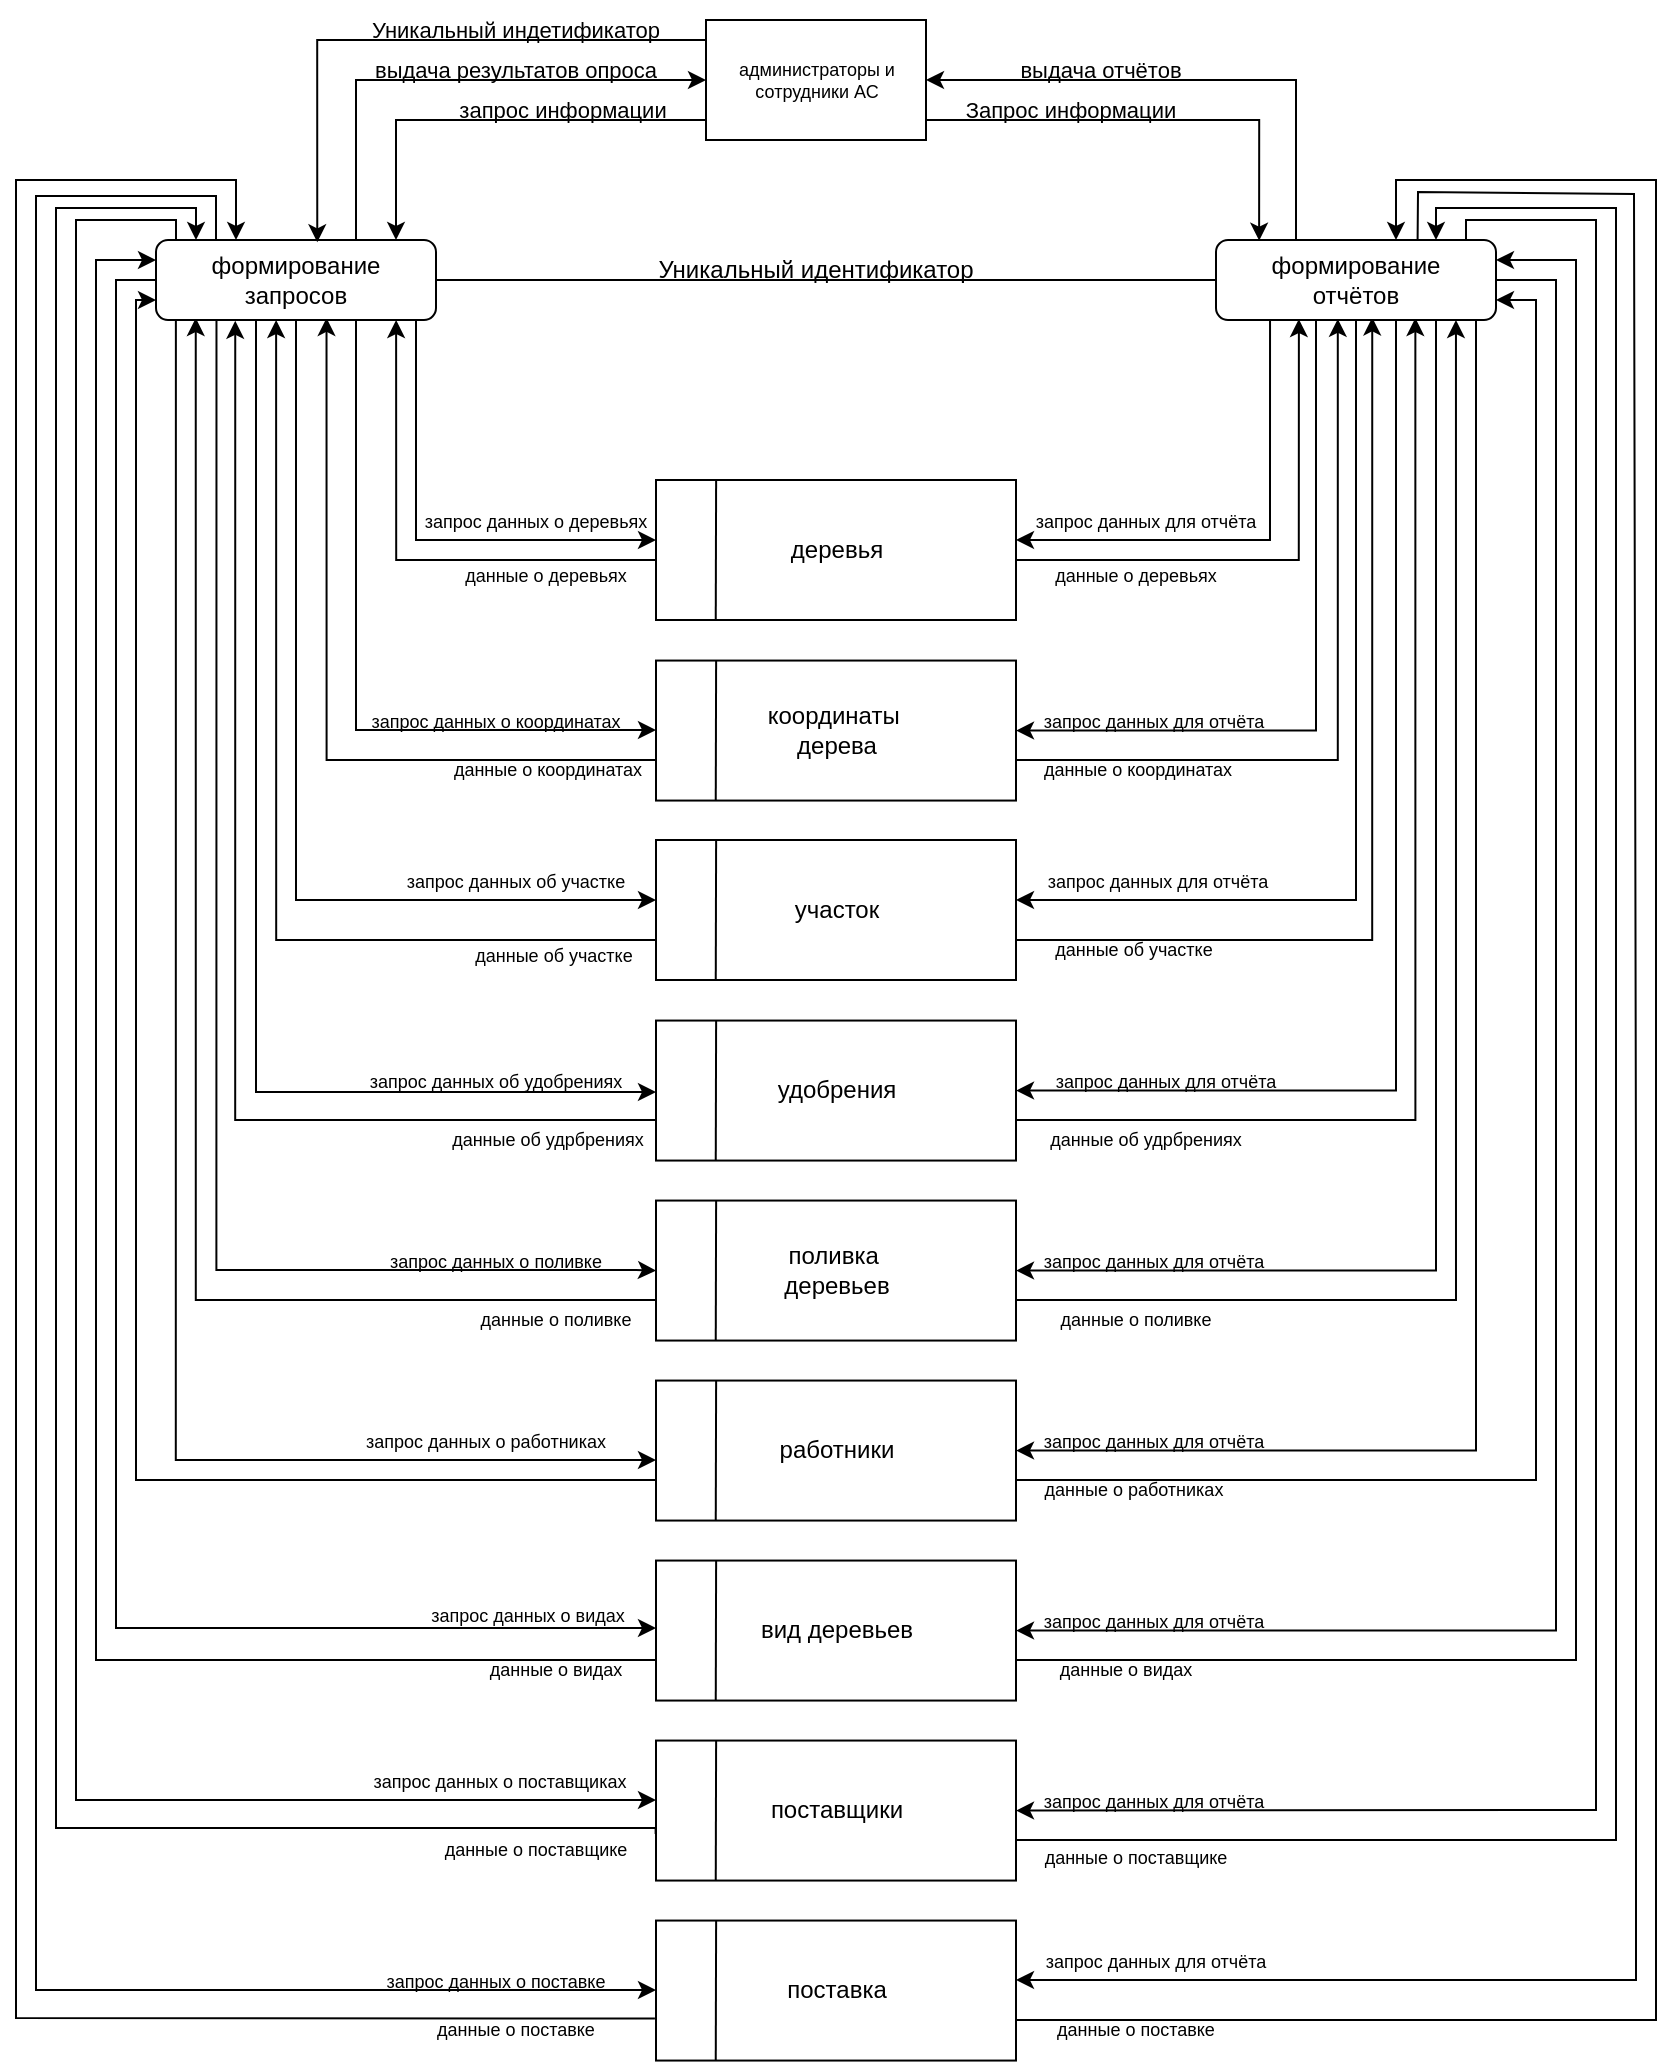<mxfile version="20.3.0" type="device"><diagram id="3x8A-5h5IBvOhZjVB5YV" name="Страница 1"><mxGraphModel dx="1916" dy="2223" grid="1" gridSize="10" guides="1" tooltips="1" connect="1" arrows="1" fold="1" page="1" pageScale="1" pageWidth="827" pageHeight="1169" math="0" shadow="0"><root><mxCell id="0"/><mxCell id="1" parent="0"/><mxCell id="BhkKpkYEaujcdrwMl_KB-45" style="edgeStyle=orthogonalEdgeStyle;rounded=0;orthogonalLoop=1;jettySize=auto;html=1;entryX=0.296;entryY=0.989;entryDx=0;entryDy=0;entryPerimeter=0;fontSize=9;" edge="1" parent="1" source="BhkKpkYEaujcdrwMl_KB-3" target="BhkKpkYEaujcdrwMl_KB-21"><mxGeometry relative="1" as="geometry"><Array as="points"><mxPoint x="601" y="220"/></Array></mxGeometry></mxCell><mxCell id="BhkKpkYEaujcdrwMl_KB-3" value="деревья" style="html=1;dashed=0;whitespace=wrap;" vertex="1" parent="1"><mxGeometry x="280" y="180" width="180" height="70" as="geometry"/></mxCell><mxCell id="BhkKpkYEaujcdrwMl_KB-4" value="" style="endArrow=none;html=1;rounded=0;entryX=0.167;entryY=-0.004;entryDx=0;entryDy=0;entryPerimeter=0;exitX=0.166;exitY=0.998;exitDx=0;exitDy=0;exitPerimeter=0;" edge="1" parent="1" source="BhkKpkYEaujcdrwMl_KB-3" target="BhkKpkYEaujcdrwMl_KB-3"><mxGeometry width="50" height="50" relative="1" as="geometry"><mxPoint x="252" y="400" as="sourcePoint"/><mxPoint x="280" y="350" as="targetPoint"/></mxGeometry></mxCell><mxCell id="BhkKpkYEaujcdrwMl_KB-47" style="edgeStyle=orthogonalEdgeStyle;rounded=0;orthogonalLoop=1;jettySize=auto;html=1;entryX=0.435;entryY=0.986;entryDx=0;entryDy=0;entryPerimeter=0;fontSize=9;" edge="1" parent="1"><mxGeometry relative="1" as="geometry"><mxPoint x="460.0" y="320.011" as="sourcePoint"/><mxPoint x="620.9" y="99.44" as="targetPoint"/><Array as="points"><mxPoint x="621" y="320"/></Array></mxGeometry></mxCell><mxCell id="BhkKpkYEaujcdrwMl_KB-85" style="edgeStyle=orthogonalEdgeStyle;rounded=0;orthogonalLoop=1;jettySize=auto;html=1;entryX=0.609;entryY=0.974;entryDx=0;entryDy=0;entryPerimeter=0;fontSize=9;" edge="1" parent="1" source="BhkKpkYEaujcdrwMl_KB-5" target="BhkKpkYEaujcdrwMl_KB-22"><mxGeometry relative="1" as="geometry"><Array as="points"><mxPoint x="115" y="320"/></Array></mxGeometry></mxCell><mxCell id="BhkKpkYEaujcdrwMl_KB-5" value="координаты&amp;nbsp;&lt;br&gt;дерева" style="html=1;dashed=0;whitespace=wrap;" vertex="1" parent="1"><mxGeometry x="280" y="270.28" width="180" height="70" as="geometry"/></mxCell><mxCell id="BhkKpkYEaujcdrwMl_KB-6" value="" style="endArrow=none;html=1;rounded=0;entryX=0.167;entryY=-0.004;entryDx=0;entryDy=0;entryPerimeter=0;exitX=0.166;exitY=0.998;exitDx=0;exitDy=0;exitPerimeter=0;" edge="1" parent="1" source="BhkKpkYEaujcdrwMl_KB-5" target="BhkKpkYEaujcdrwMl_KB-5"><mxGeometry width="50" height="50" relative="1" as="geometry"><mxPoint x="252" y="500.28" as="sourcePoint"/><mxPoint x="280" y="450.28" as="targetPoint"/></mxGeometry></mxCell><mxCell id="BhkKpkYEaujcdrwMl_KB-49" style="edgeStyle=orthogonalEdgeStyle;rounded=0;orthogonalLoop=1;jettySize=auto;html=1;entryX=0.558;entryY=0.968;entryDx=0;entryDy=0;entryPerimeter=0;fontSize=9;" edge="1" parent="1" source="BhkKpkYEaujcdrwMl_KB-7" target="BhkKpkYEaujcdrwMl_KB-21"><mxGeometry relative="1" as="geometry"><Array as="points"><mxPoint x="638" y="410"/></Array></mxGeometry></mxCell><mxCell id="BhkKpkYEaujcdrwMl_KB-87" style="edgeStyle=orthogonalEdgeStyle;rounded=0;orthogonalLoop=1;jettySize=auto;html=1;entryX=0.429;entryY=1;entryDx=0;entryDy=0;entryPerimeter=0;fontSize=9;" edge="1" parent="1" source="BhkKpkYEaujcdrwMl_KB-7" target="BhkKpkYEaujcdrwMl_KB-22"><mxGeometry relative="1" as="geometry"><Array as="points"><mxPoint x="90" y="410"/></Array></mxGeometry></mxCell><mxCell id="BhkKpkYEaujcdrwMl_KB-7" value="участок" style="html=1;dashed=0;whitespace=wrap;" vertex="1" parent="1"><mxGeometry x="280" y="360" width="180" height="70" as="geometry"/></mxCell><mxCell id="BhkKpkYEaujcdrwMl_KB-8" value="" style="endArrow=none;html=1;rounded=0;entryX=0.167;entryY=-0.004;entryDx=0;entryDy=0;entryPerimeter=0;exitX=0.166;exitY=0.998;exitDx=0;exitDy=0;exitPerimeter=0;" edge="1" parent="1" source="BhkKpkYEaujcdrwMl_KB-7" target="BhkKpkYEaujcdrwMl_KB-7"><mxGeometry width="50" height="50" relative="1" as="geometry"><mxPoint x="252" y="590.28" as="sourcePoint"/><mxPoint x="280" y="540.28" as="targetPoint"/></mxGeometry></mxCell><mxCell id="BhkKpkYEaujcdrwMl_KB-88" style="edgeStyle=orthogonalEdgeStyle;rounded=0;orthogonalLoop=1;jettySize=auto;html=1;entryX=0.283;entryY=1.01;entryDx=0;entryDy=0;entryPerimeter=0;fontSize=9;" edge="1" parent="1" source="BhkKpkYEaujcdrwMl_KB-9" target="BhkKpkYEaujcdrwMl_KB-22"><mxGeometry relative="1" as="geometry"><Array as="points"><mxPoint x="70" y="500"/></Array></mxGeometry></mxCell><mxCell id="BhkKpkYEaujcdrwMl_KB-9" value="удобрения" style="html=1;dashed=0;whitespace=wrap;" vertex="1" parent="1"><mxGeometry x="280" y="450.28" width="180" height="70" as="geometry"/></mxCell><mxCell id="BhkKpkYEaujcdrwMl_KB-10" value="" style="endArrow=none;html=1;rounded=0;entryX=0.167;entryY=-0.004;entryDx=0;entryDy=0;entryPerimeter=0;exitX=0.166;exitY=0.998;exitDx=0;exitDy=0;exitPerimeter=0;" edge="1" parent="1" source="BhkKpkYEaujcdrwMl_KB-9" target="BhkKpkYEaujcdrwMl_KB-9"><mxGeometry width="50" height="50" relative="1" as="geometry"><mxPoint x="232" y="680.28" as="sourcePoint"/><mxPoint x="260" y="630.28" as="targetPoint"/></mxGeometry></mxCell><mxCell id="BhkKpkYEaujcdrwMl_KB-51" style="edgeStyle=orthogonalEdgeStyle;rounded=0;orthogonalLoop=1;jettySize=auto;html=1;entryX=0.712;entryY=0.976;entryDx=0;entryDy=0;entryPerimeter=0;fontSize=9;" edge="1" parent="1" target="BhkKpkYEaujcdrwMl_KB-21"><mxGeometry relative="1" as="geometry"><mxPoint x="460" y="500" as="sourcePoint"/><Array as="points"><mxPoint x="460" y="500"/><mxPoint x="660" y="500"/></Array></mxGeometry></mxCell><mxCell id="BhkKpkYEaujcdrwMl_KB-53" style="edgeStyle=orthogonalEdgeStyle;rounded=0;orthogonalLoop=1;jettySize=auto;html=1;entryX=0.857;entryY=1;entryDx=0;entryDy=0;entryPerimeter=0;fontSize=9;" edge="1" parent="1" source="BhkKpkYEaujcdrwMl_KB-11" target="BhkKpkYEaujcdrwMl_KB-21"><mxGeometry relative="1" as="geometry"><Array as="points"><mxPoint x="680" y="590"/></Array></mxGeometry></mxCell><mxCell id="BhkKpkYEaujcdrwMl_KB-89" style="edgeStyle=orthogonalEdgeStyle;rounded=0;orthogonalLoop=1;jettySize=auto;html=1;entryX=0.142;entryY=0.976;entryDx=0;entryDy=0;entryPerimeter=0;fontSize=9;" edge="1" parent="1" source="BhkKpkYEaujcdrwMl_KB-11" target="BhkKpkYEaujcdrwMl_KB-22"><mxGeometry relative="1" as="geometry"><Array as="points"><mxPoint x="50" y="590"/></Array></mxGeometry></mxCell><mxCell id="BhkKpkYEaujcdrwMl_KB-11" value="поливка&amp;nbsp;&lt;br&gt;деревьев" style="html=1;dashed=0;whitespace=wrap;" vertex="1" parent="1"><mxGeometry x="280" y="540.28" width="180" height="70" as="geometry"/></mxCell><mxCell id="BhkKpkYEaujcdrwMl_KB-12" value="" style="endArrow=none;html=1;rounded=0;entryX=0.167;entryY=-0.004;entryDx=0;entryDy=0;entryPerimeter=0;exitX=0.166;exitY=0.998;exitDx=0;exitDy=0;exitPerimeter=0;" edge="1" parent="1" source="BhkKpkYEaujcdrwMl_KB-11" target="BhkKpkYEaujcdrwMl_KB-11"><mxGeometry width="50" height="50" relative="1" as="geometry"><mxPoint x="232" y="770.28" as="sourcePoint"/><mxPoint x="260" y="720.28" as="targetPoint"/></mxGeometry></mxCell><mxCell id="BhkKpkYEaujcdrwMl_KB-55" style="edgeStyle=orthogonalEdgeStyle;rounded=0;orthogonalLoop=1;jettySize=auto;html=1;entryX=1;entryY=0.75;entryDx=0;entryDy=0;fontSize=9;" edge="1" parent="1" source="BhkKpkYEaujcdrwMl_KB-13" target="BhkKpkYEaujcdrwMl_KB-21"><mxGeometry relative="1" as="geometry"><Array as="points"><mxPoint x="720" y="680"/><mxPoint x="720" y="90"/></Array></mxGeometry></mxCell><mxCell id="BhkKpkYEaujcdrwMl_KB-91" style="edgeStyle=orthogonalEdgeStyle;rounded=0;orthogonalLoop=1;jettySize=auto;html=1;entryX=0;entryY=0.75;entryDx=0;entryDy=0;fontSize=9;" edge="1" parent="1" source="BhkKpkYEaujcdrwMl_KB-13" target="BhkKpkYEaujcdrwMl_KB-22"><mxGeometry relative="1" as="geometry"><Array as="points"><mxPoint x="20" y="680"/><mxPoint x="20" y="90"/></Array></mxGeometry></mxCell><mxCell id="BhkKpkYEaujcdrwMl_KB-13" value="работники&lt;span style=&quot;color: rgba(0, 0, 0, 0); font-family: monospace; font-size: 0px; text-align: start;&quot;&gt;%3CmxGraphModel%3E%3Croot%3E%3CmxCell%20id%3D%220%22%2F%3E%3CmxCell%20id%3D%221%22%20parent%3D%220%22%2F%3E%3CmxCell%20id%3D%222%22%20value%3D%22%22%20style%3D%22html%3D1%3Bdashed%3D0%3Bwhitespace%3Dwrap%3B%22%20vertex%3D%221%22%20parent%3D%221%22%3E%3CmxGeometry%20x%3D%22300%22%20y%3D%22170%22%20width%3D%22180%22%20height%3D%2270%22%20as%3D%22geometry%22%2F%3E%3C%2FmxCell%3E%3CmxCell%20id%3D%223%22%20value%3D%22%22%20style%3D%22endArrow%3Dnone%3Bhtml%3D1%3Brounded%3D0%3BentryX%3D0.167%3BentryY%3D-0.004%3BentryDx%3D0%3BentryDy%3D0%3BentryPerimeter%3D0%3BexitX%3D0.166%3BexitY%3D0.998%3BexitDx%3D0%3BexitDy%3D0%3BexitPerimeter%3D0%3B%22%20edge%3D%221%22%20source%3D%222%22%20target%3D%222%22%20parent%3D%221%22%3E%3CmxGeometry%20width%3D%2250%22%20height%3D%2250%22%20relative%3D%221%22%20as%3D%22geometry%22%3E%3CmxPoint%20x%3D%22252%22%20y%3D%22400%22%20as%3D%22sourcePoint%22%2F%3E%3CmxPoint%20x%3D%22280%22%20y%3D%22350%22%20as%3D%22targetPoint%22%2F%3E%3C%2FmxGeometry%3E%3C%2FmxCell%3E%3C%2Froot%3E%3C%2FmxGraphModel%3E&lt;/span&gt;" style="html=1;dashed=0;whitespace=wrap;" vertex="1" parent="1"><mxGeometry x="280" y="630.28" width="180" height="70" as="geometry"/></mxCell><mxCell id="BhkKpkYEaujcdrwMl_KB-14" value="" style="endArrow=none;html=1;rounded=0;entryX=0.167;entryY=-0.004;entryDx=0;entryDy=0;entryPerimeter=0;exitX=0.166;exitY=0.998;exitDx=0;exitDy=0;exitPerimeter=0;" edge="1" parent="1" source="BhkKpkYEaujcdrwMl_KB-13" target="BhkKpkYEaujcdrwMl_KB-13"><mxGeometry width="50" height="50" relative="1" as="geometry"><mxPoint x="232" y="860.28" as="sourcePoint"/><mxPoint x="260" y="810.28" as="targetPoint"/></mxGeometry></mxCell><mxCell id="BhkKpkYEaujcdrwMl_KB-94" style="edgeStyle=orthogonalEdgeStyle;rounded=0;orthogonalLoop=1;jettySize=auto;html=1;fontSize=9;entryX=0;entryY=0.25;entryDx=0;entryDy=0;" edge="1" parent="1" source="BhkKpkYEaujcdrwMl_KB-15" target="BhkKpkYEaujcdrwMl_KB-22"><mxGeometry relative="1" as="geometry"><mxPoint y="60.0" as="targetPoint"/><Array as="points"><mxPoint y="770"/><mxPoint y="70"/></Array></mxGeometry></mxCell><mxCell id="BhkKpkYEaujcdrwMl_KB-15" value="вид деревьев" style="html=1;dashed=0;whitespace=wrap;" vertex="1" parent="1"><mxGeometry x="280" y="720.28" width="180" height="70" as="geometry"/></mxCell><mxCell id="BhkKpkYEaujcdrwMl_KB-16" value="" style="endArrow=none;html=1;rounded=0;entryX=0.167;entryY=-0.004;entryDx=0;entryDy=0;entryPerimeter=0;exitX=0.166;exitY=0.998;exitDx=0;exitDy=0;exitPerimeter=0;" edge="1" parent="1" source="BhkKpkYEaujcdrwMl_KB-15" target="BhkKpkYEaujcdrwMl_KB-15"><mxGeometry width="50" height="50" relative="1" as="geometry"><mxPoint x="232" y="950.28" as="sourcePoint"/><mxPoint x="260" y="900.28" as="targetPoint"/></mxGeometry></mxCell><mxCell id="BhkKpkYEaujcdrwMl_KB-58" style="edgeStyle=orthogonalEdgeStyle;rounded=0;orthogonalLoop=1;jettySize=auto;html=1;fontSize=9;" edge="1" parent="1" source="BhkKpkYEaujcdrwMl_KB-17" target="BhkKpkYEaujcdrwMl_KB-21"><mxGeometry relative="1" as="geometry"><mxPoint x="780.0" y="20" as="targetPoint"/><Array as="points"><mxPoint x="760" y="860"/><mxPoint x="760" y="44"/><mxPoint x="670" y="44"/></Array></mxGeometry></mxCell><mxCell id="BhkKpkYEaujcdrwMl_KB-17" value="поставщики" style="html=1;dashed=0;whitespace=wrap;" vertex="1" parent="1"><mxGeometry x="280" y="810.28" width="180" height="70" as="geometry"/></mxCell><mxCell id="BhkKpkYEaujcdrwMl_KB-18" value="" style="endArrow=none;html=1;rounded=0;entryX=0.167;entryY=-0.004;entryDx=0;entryDy=0;entryPerimeter=0;exitX=0.166;exitY=0.998;exitDx=0;exitDy=0;exitPerimeter=0;" edge="1" parent="1" source="BhkKpkYEaujcdrwMl_KB-17" target="BhkKpkYEaujcdrwMl_KB-17"><mxGeometry width="50" height="50" relative="1" as="geometry"><mxPoint x="232" y="1040.28" as="sourcePoint"/><mxPoint x="260" y="990.28" as="targetPoint"/></mxGeometry></mxCell><mxCell id="BhkKpkYEaujcdrwMl_KB-19" value="поставка" style="html=1;dashed=0;whitespace=wrap;" vertex="1" parent="1"><mxGeometry x="280" y="900.28" width="180" height="70" as="geometry"/></mxCell><mxCell id="BhkKpkYEaujcdrwMl_KB-20" value="" style="endArrow=none;html=1;rounded=0;entryX=0.167;entryY=-0.004;entryDx=0;entryDy=0;entryPerimeter=0;exitX=0.166;exitY=0.998;exitDx=0;exitDy=0;exitPerimeter=0;" edge="1" parent="1" source="BhkKpkYEaujcdrwMl_KB-19" target="BhkKpkYEaujcdrwMl_KB-19"><mxGeometry width="50" height="50" relative="1" as="geometry"><mxPoint x="232" y="1130.28" as="sourcePoint"/><mxPoint x="260" y="1080.28" as="targetPoint"/></mxGeometry></mxCell><mxCell id="BhkKpkYEaujcdrwMl_KB-26" style="edgeStyle=orthogonalEdgeStyle;rounded=0;orthogonalLoop=1;jettySize=auto;html=1;exitX=0.193;exitY=1;exitDx=0;exitDy=0;exitPerimeter=0;" edge="1" parent="1" source="BhkKpkYEaujcdrwMl_KB-21"><mxGeometry relative="1" as="geometry"><mxPoint x="587" y="190" as="sourcePoint"/><mxPoint x="460" y="210" as="targetPoint"/><Array as="points"><mxPoint x="587" y="210"/><mxPoint x="460" y="210"/></Array></mxGeometry></mxCell><mxCell id="BhkKpkYEaujcdrwMl_KB-37" style="edgeStyle=orthogonalEdgeStyle;rounded=0;orthogonalLoop=1;jettySize=auto;html=1;entryX=1;entryY=0.5;entryDx=0;entryDy=0;fontSize=9;" edge="1" parent="1" source="BhkKpkYEaujcdrwMl_KB-21" target="BhkKpkYEaujcdrwMl_KB-5"><mxGeometry relative="1" as="geometry"><Array as="points"><mxPoint x="610" y="305"/></Array></mxGeometry></mxCell><mxCell id="BhkKpkYEaujcdrwMl_KB-38" style="edgeStyle=orthogonalEdgeStyle;rounded=0;orthogonalLoop=1;jettySize=auto;html=1;fontSize=9;" edge="1" parent="1"><mxGeometry relative="1" as="geometry"><mxPoint x="630.0" y="100" as="sourcePoint"/><mxPoint x="460" y="390" as="targetPoint"/><Array as="points"><mxPoint x="630" y="390"/><mxPoint x="460" y="390"/></Array></mxGeometry></mxCell><mxCell id="BhkKpkYEaujcdrwMl_KB-39" style="edgeStyle=orthogonalEdgeStyle;rounded=0;orthogonalLoop=1;jettySize=auto;html=1;entryX=1;entryY=0.5;entryDx=0;entryDy=0;fontSize=9;" edge="1" parent="1"><mxGeometry relative="1" as="geometry"><mxPoint x="650.0" y="100" as="sourcePoint"/><mxPoint x="460.0" y="485.28" as="targetPoint"/><Array as="points"><mxPoint x="650" y="485"/></Array></mxGeometry></mxCell><mxCell id="BhkKpkYEaujcdrwMl_KB-40" style="edgeStyle=orthogonalEdgeStyle;rounded=0;orthogonalLoop=1;jettySize=auto;html=1;entryX=1;entryY=0.5;entryDx=0;entryDy=0;fontSize=9;" edge="1" parent="1"><mxGeometry relative="1" as="geometry"><mxPoint x="670.0" y="100" as="sourcePoint"/><mxPoint x="460.0" y="575.28" as="targetPoint"/><Array as="points"><mxPoint x="670" y="575"/></Array></mxGeometry></mxCell><mxCell id="BhkKpkYEaujcdrwMl_KB-41" style="edgeStyle=orthogonalEdgeStyle;rounded=0;orthogonalLoop=1;jettySize=auto;html=1;entryX=1;entryY=0.5;entryDx=0;entryDy=0;fontSize=9;" edge="1" parent="1"><mxGeometry relative="1" as="geometry"><mxPoint x="690.0" y="100" as="sourcePoint"/><mxPoint x="460.0" y="665.28" as="targetPoint"/><Array as="points"><mxPoint x="690" y="665"/></Array></mxGeometry></mxCell><mxCell id="BhkKpkYEaujcdrwMl_KB-42" style="edgeStyle=orthogonalEdgeStyle;rounded=0;orthogonalLoop=1;jettySize=auto;html=1;entryX=1;entryY=0.5;entryDx=0;entryDy=0;fontSize=9;" edge="1" parent="1"><mxGeometry relative="1" as="geometry"><mxPoint x="700.0" y="80.011" as="sourcePoint"/><mxPoint x="460.0" y="755.28" as="targetPoint"/><Array as="points"><mxPoint x="730" y="80"/><mxPoint x="730" y="755"/></Array></mxGeometry></mxCell><mxCell id="BhkKpkYEaujcdrwMl_KB-119" style="edgeStyle=orthogonalEdgeStyle;rounded=0;orthogonalLoop=1;jettySize=auto;html=1;entryX=1;entryY=0.5;entryDx=0;entryDy=0;fontSize=9;" edge="1" parent="1" source="BhkKpkYEaujcdrwMl_KB-21" target="BhkKpkYEaujcdrwMl_KB-113"><mxGeometry relative="1" as="geometry"><Array as="points"><mxPoint x="600" y="-20"/></Array></mxGeometry></mxCell><mxCell id="BhkKpkYEaujcdrwMl_KB-21" value="формирование&lt;br&gt;отчётов" style="rounded=1;whiteSpace=wrap;html=1;" vertex="1" parent="1"><mxGeometry x="560" y="60" width="140" height="40" as="geometry"/></mxCell><mxCell id="BhkKpkYEaujcdrwMl_KB-68" style="edgeStyle=orthogonalEdgeStyle;rounded=0;orthogonalLoop=1;jettySize=auto;html=1;entryX=0;entryY=0.429;entryDx=0;entryDy=0;entryPerimeter=0;fontSize=9;" edge="1" parent="1" source="BhkKpkYEaujcdrwMl_KB-22" target="BhkKpkYEaujcdrwMl_KB-3"><mxGeometry relative="1" as="geometry"><Array as="points"><mxPoint x="160" y="210"/></Array></mxGeometry></mxCell><mxCell id="BhkKpkYEaujcdrwMl_KB-116" style="edgeStyle=orthogonalEdgeStyle;rounded=0;orthogonalLoop=1;jettySize=auto;html=1;fontSize=9;entryX=0;entryY=0.5;entryDx=0;entryDy=0;" edge="1" parent="1" source="BhkKpkYEaujcdrwMl_KB-22" target="BhkKpkYEaujcdrwMl_KB-113"><mxGeometry relative="1" as="geometry"><mxPoint x="280" y="-30" as="targetPoint"/><Array as="points"><mxPoint x="130" y="-20"/></Array></mxGeometry></mxCell><mxCell id="BhkKpkYEaujcdrwMl_KB-22" value="формирование&lt;br&gt;запросов" style="rounded=1;whiteSpace=wrap;html=1;" vertex="1" parent="1"><mxGeometry x="30" y="60" width="140" height="40" as="geometry"/></mxCell><mxCell id="BhkKpkYEaujcdrwMl_KB-23" value="" style="endArrow=none;html=1;rounded=0;exitX=1;exitY=0.5;exitDx=0;exitDy=0;entryX=0;entryY=0.5;entryDx=0;entryDy=0;" edge="1" parent="1" source="BhkKpkYEaujcdrwMl_KB-22" target="BhkKpkYEaujcdrwMl_KB-21"><mxGeometry width="50" height="50" relative="1" as="geometry"><mxPoint x="320" y="110" as="sourcePoint"/><mxPoint x="370" y="60" as="targetPoint"/></mxGeometry></mxCell><mxCell id="BhkKpkYEaujcdrwMl_KB-25" value="Уникальный идентификатор" style="text;html=1;strokeColor=none;fillColor=none;align=center;verticalAlign=middle;whiteSpace=wrap;rounded=0;" vertex="1" parent="1"><mxGeometry x="260" y="60" width="200" height="30" as="geometry"/></mxCell><mxCell id="BhkKpkYEaujcdrwMl_KB-27" value="&lt;font style=&quot;font-size: 9px;&quot;&gt;запрос данных для отчёта&lt;/font&gt;" style="text;html=1;strokeColor=none;fillColor=none;align=center;verticalAlign=middle;whiteSpace=wrap;rounded=0;" vertex="1" parent="1"><mxGeometry x="465" y="190" width="120" height="20" as="geometry"/></mxCell><mxCell id="BhkKpkYEaujcdrwMl_KB-29" value="&lt;font style=&quot;font-size: 9px;&quot;&gt;запрос данных для отчёта&lt;/font&gt;" style="text;html=1;strokeColor=none;fillColor=none;align=center;verticalAlign=middle;whiteSpace=wrap;rounded=0;" vertex="1" parent="1"><mxGeometry x="469" y="290" width="120" height="20" as="geometry"/></mxCell><mxCell id="BhkKpkYEaujcdrwMl_KB-30" value="&lt;font style=&quot;font-size: 9px;&quot;&gt;запрос данных для отчёта&lt;/font&gt;" style="text;html=1;strokeColor=none;fillColor=none;align=center;verticalAlign=middle;whiteSpace=wrap;rounded=0;" vertex="1" parent="1"><mxGeometry x="471" y="370" width="120" height="20" as="geometry"/></mxCell><mxCell id="BhkKpkYEaujcdrwMl_KB-31" value="&lt;font style=&quot;font-size: 9px;&quot;&gt;запрос данных для отчёта&lt;/font&gt;" style="text;html=1;strokeColor=none;fillColor=none;align=center;verticalAlign=middle;whiteSpace=wrap;rounded=0;" vertex="1" parent="1"><mxGeometry x="475" y="470" width="120" height="20" as="geometry"/></mxCell><mxCell id="BhkKpkYEaujcdrwMl_KB-32" value="&lt;font style=&quot;font-size: 9px;&quot;&gt;запрос данных для отчёта&lt;/font&gt;" style="text;html=1;strokeColor=none;fillColor=none;align=center;verticalAlign=middle;whiteSpace=wrap;rounded=0;" vertex="1" parent="1"><mxGeometry x="469" y="560" width="120" height="20" as="geometry"/></mxCell><mxCell id="BhkKpkYEaujcdrwMl_KB-33" value="&lt;font style=&quot;font-size: 9px;&quot;&gt;запрос данных для отчёта&lt;/font&gt;" style="text;html=1;strokeColor=none;fillColor=none;align=center;verticalAlign=middle;whiteSpace=wrap;rounded=0;" vertex="1" parent="1"><mxGeometry x="469" y="650" width="120" height="20" as="geometry"/></mxCell><mxCell id="BhkKpkYEaujcdrwMl_KB-34" value="&lt;font style=&quot;font-size: 9px;&quot;&gt;запрос данных для отчёта&lt;/font&gt;" style="text;html=1;strokeColor=none;fillColor=none;align=center;verticalAlign=middle;whiteSpace=wrap;rounded=0;" vertex="1" parent="1"><mxGeometry x="469" y="740" width="120" height="20" as="geometry"/></mxCell><mxCell id="BhkKpkYEaujcdrwMl_KB-35" value="&lt;font style=&quot;font-size: 9px;&quot;&gt;запрос данных для отчёта&lt;/font&gt;" style="text;html=1;strokeColor=none;fillColor=none;align=center;verticalAlign=middle;whiteSpace=wrap;rounded=0;" vertex="1" parent="1"><mxGeometry x="469" y="830" width="120" height="20" as="geometry"/></mxCell><mxCell id="BhkKpkYEaujcdrwMl_KB-36" value="&lt;font style=&quot;font-size: 9px;&quot;&gt;запрос данных для отчёта&lt;/font&gt;" style="text;html=1;strokeColor=none;fillColor=none;align=center;verticalAlign=middle;whiteSpace=wrap;rounded=0;" vertex="1" parent="1"><mxGeometry x="470" y="910" width="120" height="20" as="geometry"/></mxCell><mxCell id="BhkKpkYEaujcdrwMl_KB-43" value="" style="endArrow=classic;html=1;rounded=0;fontSize=9;entryX=1;entryY=0.5;entryDx=0;entryDy=0;exitX=0.75;exitY=0;exitDx=0;exitDy=0;" edge="1" parent="1" target="BhkKpkYEaujcdrwMl_KB-17"><mxGeometry width="50" height="50" relative="1" as="geometry"><mxPoint x="685.0" y="60" as="sourcePoint"/><mxPoint x="480.0" y="845.28" as="targetPoint"/><Array as="points"><mxPoint x="685" y="50"/><mxPoint x="730" y="50"/><mxPoint x="750" y="50"/><mxPoint x="750" y="610"/><mxPoint x="750" y="845"/></Array></mxGeometry></mxCell><mxCell id="BhkKpkYEaujcdrwMl_KB-44" value="" style="endArrow=classic;html=1;rounded=0;fontSize=9;exitX=0.72;exitY=0.01;exitDx=0;exitDy=0;exitPerimeter=0;" edge="1" parent="1" source="BhkKpkYEaujcdrwMl_KB-21"><mxGeometry width="50" height="50" relative="1" as="geometry"><mxPoint x="660" y="60" as="sourcePoint"/><mxPoint x="460" y="930" as="targetPoint"/><Array as="points"><mxPoint x="661" y="36"/><mxPoint x="769" y="37"/><mxPoint x="770" y="530"/><mxPoint x="770" y="930"/><mxPoint x="640" y="930"/></Array></mxGeometry></mxCell><mxCell id="BhkKpkYEaujcdrwMl_KB-46" value="данные о деревьях" style="text;html=1;strokeColor=none;fillColor=none;align=center;verticalAlign=middle;whiteSpace=wrap;rounded=0;fontSize=9;" vertex="1" parent="1"><mxGeometry x="470" y="213" width="100" height="30" as="geometry"/></mxCell><mxCell id="BhkKpkYEaujcdrwMl_KB-48" value="данные о координатах" style="text;html=1;strokeColor=none;fillColor=none;align=center;verticalAlign=middle;whiteSpace=wrap;rounded=0;fontSize=9;" vertex="1" parent="1"><mxGeometry x="471" y="310" width="100" height="30" as="geometry"/></mxCell><mxCell id="BhkKpkYEaujcdrwMl_KB-50" value="данные об участке" style="text;html=1;strokeColor=none;fillColor=none;align=center;verticalAlign=middle;whiteSpace=wrap;rounded=0;fontSize=9;" vertex="1" parent="1"><mxGeometry x="469" y="400" width="100" height="30" as="geometry"/></mxCell><mxCell id="BhkKpkYEaujcdrwMl_KB-52" value="данные об удрбрениях" style="text;html=1;strokeColor=none;fillColor=none;align=center;verticalAlign=middle;whiteSpace=wrap;rounded=0;fontSize=9;" vertex="1" parent="1"><mxGeometry x="475" y="495" width="100" height="30" as="geometry"/></mxCell><mxCell id="BhkKpkYEaujcdrwMl_KB-54" value="данные о поливке" style="text;html=1;strokeColor=none;fillColor=none;align=center;verticalAlign=middle;whiteSpace=wrap;rounded=0;fontSize=9;" vertex="1" parent="1"><mxGeometry x="470" y="585" width="100" height="30" as="geometry"/></mxCell><mxCell id="BhkKpkYEaujcdrwMl_KB-56" value="данные о видах" style="text;html=1;strokeColor=none;fillColor=none;align=center;verticalAlign=middle;whiteSpace=wrap;rounded=0;fontSize=9;" vertex="1" parent="1"><mxGeometry x="465" y="760.28" width="100" height="30" as="geometry"/></mxCell><mxCell id="BhkKpkYEaujcdrwMl_KB-57" value="данные о работниках" style="text;html=1;strokeColor=none;fillColor=none;align=center;verticalAlign=middle;whiteSpace=wrap;rounded=0;fontSize=9;" vertex="1" parent="1"><mxGeometry x="469" y="670.28" width="100" height="30" as="geometry"/></mxCell><mxCell id="BhkKpkYEaujcdrwMl_KB-59" style="edgeStyle=orthogonalEdgeStyle;rounded=0;orthogonalLoop=1;jettySize=auto;html=1;entryX=1;entryY=0.25;entryDx=0;entryDy=0;fontSize=9;exitX=1.002;exitY=0.71;exitDx=0;exitDy=0;exitPerimeter=0;" edge="1" parent="1" source="BhkKpkYEaujcdrwMl_KB-15" target="BhkKpkYEaujcdrwMl_KB-21"><mxGeometry relative="1" as="geometry"><mxPoint x="470" y="690.0" as="sourcePoint"/><mxPoint x="710.0" y="100" as="targetPoint"/><Array as="points"><mxPoint x="740" y="770"/><mxPoint x="740" y="70"/></Array></mxGeometry></mxCell><mxCell id="BhkKpkYEaujcdrwMl_KB-60" value="данные о поставке" style="text;html=1;strokeColor=none;fillColor=none;align=center;verticalAlign=middle;whiteSpace=wrap;rounded=0;fontSize=9;" vertex="1" parent="1"><mxGeometry x="470" y="940.28" width="100" height="30" as="geometry"/></mxCell><mxCell id="BhkKpkYEaujcdrwMl_KB-61" value="данные о поставщике" style="text;html=1;strokeColor=none;fillColor=none;align=center;verticalAlign=middle;whiteSpace=wrap;rounded=0;fontSize=9;" vertex="1" parent="1"><mxGeometry x="470" y="854" width="100" height="30" as="geometry"/></mxCell><mxCell id="BhkKpkYEaujcdrwMl_KB-63" style="edgeStyle=orthogonalEdgeStyle;rounded=0;orthogonalLoop=1;jettySize=auto;html=1;fontSize=9;" edge="1" parent="1"><mxGeometry relative="1" as="geometry"><mxPoint x="650" y="60" as="targetPoint"/><mxPoint x="460" y="950" as="sourcePoint"/><Array as="points"><mxPoint x="780" y="950"/><mxPoint x="780" y="30"/><mxPoint x="650" y="30"/></Array></mxGeometry></mxCell><mxCell id="BhkKpkYEaujcdrwMl_KB-66" style="edgeStyle=orthogonalEdgeStyle;rounded=0;orthogonalLoop=1;jettySize=auto;html=1;fontSize=9;exitX=-0.001;exitY=0.668;exitDx=0;exitDy=0;exitPerimeter=0;" edge="1" parent="1" source="BhkKpkYEaujcdrwMl_KB-17"><mxGeometry relative="1" as="geometry"><mxPoint x="50" y="60" as="targetPoint"/><mxPoint x="270" y="850" as="sourcePoint"/><Array as="points"><mxPoint x="280" y="854"/><mxPoint x="-20" y="854"/><mxPoint x="-20" y="44"/><mxPoint x="50" y="44"/></Array></mxGeometry></mxCell><mxCell id="BhkKpkYEaujcdrwMl_KB-67" style="edgeStyle=orthogonalEdgeStyle;rounded=0;orthogonalLoop=1;jettySize=auto;html=1;entryX=0.296;entryY=0.989;entryDx=0;entryDy=0;entryPerimeter=0;fontSize=9;exitX=0;exitY=0.5;exitDx=0;exitDy=0;" edge="1" parent="1" source="BhkKpkYEaujcdrwMl_KB-3"><mxGeometry relative="1" as="geometry"><mxPoint x="248.62" y="215" as="sourcePoint"/><mxPoint x="150.06" y="100.0" as="targetPoint"/><Array as="points"><mxPoint x="280" y="220"/><mxPoint x="150" y="220"/></Array></mxGeometry></mxCell><mxCell id="BhkKpkYEaujcdrwMl_KB-69" value="&lt;font style=&quot;font-size: 9px;&quot;&gt;запрос данных о деревьях&lt;/font&gt;" style="text;html=1;strokeColor=none;fillColor=none;align=center;verticalAlign=middle;whiteSpace=wrap;rounded=0;" vertex="1" parent="1"><mxGeometry x="160" y="190" width="120" height="20" as="geometry"/></mxCell><mxCell id="BhkKpkYEaujcdrwMl_KB-71" value="данные о деревьях" style="text;html=1;strokeColor=none;fillColor=none;align=center;verticalAlign=middle;whiteSpace=wrap;rounded=0;fontSize=9;" vertex="1" parent="1"><mxGeometry x="170" y="213" width="110" height="30" as="geometry"/></mxCell><mxCell id="BhkKpkYEaujcdrwMl_KB-72" style="edgeStyle=orthogonalEdgeStyle;rounded=0;orthogonalLoop=1;jettySize=auto;html=1;fontSize=9;" edge="1" parent="1"><mxGeometry relative="1" as="geometry"><mxPoint x="130" y="100" as="sourcePoint"/><mxPoint x="280" y="305" as="targetPoint"/><Array as="points"><mxPoint x="130" y="305"/></Array></mxGeometry></mxCell><mxCell id="BhkKpkYEaujcdrwMl_KB-73" style="edgeStyle=orthogonalEdgeStyle;rounded=0;orthogonalLoop=1;jettySize=auto;html=1;fontSize=9;exitX=0.5;exitY=1;exitDx=0;exitDy=0;" edge="1" parent="1" source="BhkKpkYEaujcdrwMl_KB-22"><mxGeometry relative="1" as="geometry"><mxPoint x="93.76" y="100.0" as="sourcePoint"/><mxPoint x="280" y="390" as="targetPoint"/><Array as="points"><mxPoint x="100" y="390"/><mxPoint x="280" y="390"/></Array></mxGeometry></mxCell><mxCell id="BhkKpkYEaujcdrwMl_KB-74" style="edgeStyle=orthogonalEdgeStyle;rounded=0;orthogonalLoop=1;jettySize=auto;html=1;fontSize=9;" edge="1" parent="1"><mxGeometry relative="1" as="geometry"><mxPoint x="80" y="100" as="sourcePoint"/><mxPoint x="280" y="486" as="targetPoint"/><Array as="points"><mxPoint x="80" y="486"/><mxPoint x="280" y="486"/></Array></mxGeometry></mxCell><mxCell id="BhkKpkYEaujcdrwMl_KB-75" style="edgeStyle=orthogonalEdgeStyle;rounded=0;orthogonalLoop=1;jettySize=auto;html=1;fontSize=9;exitX=0.216;exitY=0.993;exitDx=0;exitDy=0;exitPerimeter=0;entryX=0;entryY=0.5;entryDx=0;entryDy=0;" edge="1" parent="1" source="BhkKpkYEaujcdrwMl_KB-22" target="BhkKpkYEaujcdrwMl_KB-11"><mxGeometry relative="1" as="geometry"><mxPoint x="60" y="110" as="sourcePoint"/><mxPoint x="270" y="570" as="targetPoint"/><Array as="points"><mxPoint x="60" y="575"/><mxPoint x="270" y="575"/></Array></mxGeometry></mxCell><mxCell id="BhkKpkYEaujcdrwMl_KB-76" style="edgeStyle=orthogonalEdgeStyle;rounded=0;orthogonalLoop=1;jettySize=auto;html=1;fontSize=9;exitX=0.071;exitY=1.003;exitDx=0;exitDy=0;exitPerimeter=0;" edge="1" parent="1" source="BhkKpkYEaujcdrwMl_KB-22"><mxGeometry relative="1" as="geometry"><mxPoint x="100" y="369.99" as="sourcePoint"/><mxPoint x="280" y="670" as="targetPoint"/><Array as="points"><mxPoint x="40" y="670"/><mxPoint x="280" y="670"/></Array></mxGeometry></mxCell><mxCell id="BhkKpkYEaujcdrwMl_KB-77" style="edgeStyle=orthogonalEdgeStyle;rounded=0;orthogonalLoop=1;jettySize=auto;html=1;fontSize=9;exitX=0;exitY=0.5;exitDx=0;exitDy=0;" edge="1" parent="1" source="BhkKpkYEaujcdrwMl_KB-22"><mxGeometry relative="1" as="geometry"><mxPoint x="20" y="80" as="sourcePoint"/><mxPoint x="280" y="754" as="targetPoint"/><Array as="points"><mxPoint x="10" y="80"/><mxPoint x="10" y="754"/><mxPoint x="280" y="754"/></Array></mxGeometry></mxCell><mxCell id="BhkKpkYEaujcdrwMl_KB-78" style="edgeStyle=orthogonalEdgeStyle;rounded=0;orthogonalLoop=1;jettySize=auto;html=1;fontSize=9;entryX=0;entryY=0.425;entryDx=0;entryDy=0;entryPerimeter=0;exitX=0.374;exitY=0;exitDx=0;exitDy=0;exitPerimeter=0;" edge="1" parent="1" source="BhkKpkYEaujcdrwMl_KB-22" target="BhkKpkYEaujcdrwMl_KB-17"><mxGeometry relative="1" as="geometry"><mxPoint x="80" y="40" as="sourcePoint"/><mxPoint x="190" y="840" as="targetPoint"/><Array as="points"><mxPoint x="40" y="60"/><mxPoint x="40" y="50"/><mxPoint x="-10" y="50"/><mxPoint x="-10" y="840"/></Array></mxGeometry></mxCell><mxCell id="BhkKpkYEaujcdrwMl_KB-80" style="edgeStyle=orthogonalEdgeStyle;rounded=0;orthogonalLoop=1;jettySize=auto;html=1;fontSize=9;" edge="1" parent="1"><mxGeometry relative="1" as="geometry"><mxPoint x="60" y="60" as="sourcePoint"/><mxPoint x="280" y="935" as="targetPoint"/><Array as="points"><mxPoint x="60" y="38"/><mxPoint x="-30" y="38"/><mxPoint x="-30" y="935"/></Array></mxGeometry></mxCell><mxCell id="BhkKpkYEaujcdrwMl_KB-81" style="edgeStyle=orthogonalEdgeStyle;rounded=0;orthogonalLoop=1;jettySize=auto;html=1;fontSize=9;exitX=-0.003;exitY=0.7;exitDx=0;exitDy=0;exitPerimeter=0;" edge="1" parent="1" source="BhkKpkYEaujcdrwMl_KB-19"><mxGeometry relative="1" as="geometry"><mxPoint x="70" y="60" as="targetPoint"/><mxPoint x="269.99" y="951.8" as="sourcePoint"/><Array as="points"><mxPoint x="270" y="949"/><mxPoint x="-40" y="949"/><mxPoint x="-40" y="30"/><mxPoint x="70" y="30"/></Array></mxGeometry></mxCell><mxCell id="BhkKpkYEaujcdrwMl_KB-95" value="&lt;font style=&quot;font-size: 9px;&quot;&gt;запрос данных о координатах&lt;/font&gt;" style="text;html=1;strokeColor=none;fillColor=none;align=center;verticalAlign=middle;whiteSpace=wrap;rounded=0;" vertex="1" parent="1"><mxGeometry x="130" y="290" width="140" height="20" as="geometry"/></mxCell><mxCell id="BhkKpkYEaujcdrwMl_KB-96" value="&lt;font style=&quot;font-size: 9px;&quot;&gt;запрос данных об участке&lt;/font&gt;" style="text;html=1;strokeColor=none;fillColor=none;align=center;verticalAlign=middle;whiteSpace=wrap;rounded=0;" vertex="1" parent="1"><mxGeometry x="150" y="370" width="120" height="20" as="geometry"/></mxCell><mxCell id="BhkKpkYEaujcdrwMl_KB-98" value="&lt;font style=&quot;font-size: 9px;&quot;&gt;запрос данных об удобрениях&lt;/font&gt;" style="text;html=1;strokeColor=none;fillColor=none;align=center;verticalAlign=middle;whiteSpace=wrap;rounded=0;" vertex="1" parent="1"><mxGeometry x="130" y="470" width="140" height="20" as="geometry"/></mxCell><mxCell id="BhkKpkYEaujcdrwMl_KB-99" value="&lt;font style=&quot;font-size: 9px;&quot;&gt;запрос данных о поливке&lt;/font&gt;" style="text;html=1;strokeColor=none;fillColor=none;align=center;verticalAlign=middle;whiteSpace=wrap;rounded=0;" vertex="1" parent="1"><mxGeometry x="140" y="560" width="120" height="20" as="geometry"/></mxCell><mxCell id="BhkKpkYEaujcdrwMl_KB-100" value="&lt;font style=&quot;font-size: 9px;&quot;&gt;запрос данных о работниках&lt;/font&gt;" style="text;html=1;strokeColor=none;fillColor=none;align=center;verticalAlign=middle;whiteSpace=wrap;rounded=0;" vertex="1" parent="1"><mxGeometry x="130" y="650" width="130" height="20" as="geometry"/></mxCell><mxCell id="BhkKpkYEaujcdrwMl_KB-101" value="&lt;font style=&quot;font-size: 9px;&quot;&gt;запрос данных о видах&lt;/font&gt;" style="text;html=1;strokeColor=none;fillColor=none;align=center;verticalAlign=middle;whiteSpace=wrap;rounded=0;" vertex="1" parent="1"><mxGeometry x="156" y="737" width="120" height="20" as="geometry"/></mxCell><mxCell id="BhkKpkYEaujcdrwMl_KB-102" value="&lt;font style=&quot;font-size: 9px;&quot;&gt;запрос данных о поставке&lt;/font&gt;" style="text;html=1;strokeColor=none;fillColor=none;align=center;verticalAlign=middle;whiteSpace=wrap;rounded=0;" vertex="1" parent="1"><mxGeometry x="140" y="920.28" width="120" height="20" as="geometry"/></mxCell><mxCell id="BhkKpkYEaujcdrwMl_KB-103" value="данные о поставке" style="text;html=1;strokeColor=none;fillColor=none;align=center;verticalAlign=middle;whiteSpace=wrap;rounded=0;fontSize=9;" vertex="1" parent="1"><mxGeometry x="160" y="940.28" width="100" height="30" as="geometry"/></mxCell><mxCell id="BhkKpkYEaujcdrwMl_KB-104" value="данные о поставщике" style="text;html=1;strokeColor=none;fillColor=none;align=center;verticalAlign=middle;whiteSpace=wrap;rounded=0;fontSize=9;" vertex="1" parent="1"><mxGeometry x="170" y="850" width="100" height="30" as="geometry"/></mxCell><mxCell id="BhkKpkYEaujcdrwMl_KB-106" value="данные о видах" style="text;html=1;strokeColor=none;fillColor=none;align=center;verticalAlign=middle;whiteSpace=wrap;rounded=0;fontSize=9;" vertex="1" parent="1"><mxGeometry x="180" y="760" width="100" height="30" as="geometry"/></mxCell><mxCell id="BhkKpkYEaujcdrwMl_KB-107" value="данные о поливке" style="text;html=1;strokeColor=none;fillColor=none;align=center;verticalAlign=middle;whiteSpace=wrap;rounded=0;fontSize=9;" vertex="1" parent="1"><mxGeometry x="180" y="585" width="100" height="30" as="geometry"/></mxCell><mxCell id="BhkKpkYEaujcdrwMl_KB-108" value="данные об удрбрениях" style="text;html=1;strokeColor=none;fillColor=none;align=center;verticalAlign=middle;whiteSpace=wrap;rounded=0;fontSize=9;" vertex="1" parent="1"><mxGeometry x="176" y="495" width="100" height="30" as="geometry"/></mxCell><mxCell id="BhkKpkYEaujcdrwMl_KB-109" value="данные об участке" style="text;html=1;strokeColor=none;fillColor=none;align=center;verticalAlign=middle;whiteSpace=wrap;rounded=0;fontSize=9;" vertex="1" parent="1"><mxGeometry x="179" y="403" width="100" height="30" as="geometry"/></mxCell><mxCell id="BhkKpkYEaujcdrwMl_KB-110" value="данные о координатах" style="text;html=1;strokeColor=none;fillColor=none;align=center;verticalAlign=middle;whiteSpace=wrap;rounded=0;fontSize=9;" vertex="1" parent="1"><mxGeometry x="176" y="310.28" width="100" height="30" as="geometry"/></mxCell><mxCell id="BhkKpkYEaujcdrwMl_KB-111" value="&lt;font style=&quot;font-size: 9px;&quot;&gt;запрос данных о поставщиках&lt;/font&gt;" style="text;html=1;strokeColor=none;fillColor=none;align=center;verticalAlign=middle;whiteSpace=wrap;rounded=0;" vertex="1" parent="1"><mxGeometry x="130" y="820" width="144" height="20" as="geometry"/></mxCell><mxCell id="BhkKpkYEaujcdrwMl_KB-114" style="edgeStyle=orthogonalEdgeStyle;rounded=0;orthogonalLoop=1;jettySize=auto;html=1;fontSize=9;" edge="1" parent="1" source="BhkKpkYEaujcdrwMl_KB-113"><mxGeometry relative="1" as="geometry"><mxPoint x="150" y="60" as="targetPoint"/><Array as="points"><mxPoint x="150"/><mxPoint x="150" y="60"/></Array></mxGeometry></mxCell><mxCell id="BhkKpkYEaujcdrwMl_KB-117" style="edgeStyle=orthogonalEdgeStyle;rounded=0;orthogonalLoop=1;jettySize=auto;html=1;entryX=0.576;entryY=0.029;entryDx=0;entryDy=0;entryPerimeter=0;fontSize=9;" edge="1" parent="1" source="BhkKpkYEaujcdrwMl_KB-113" target="BhkKpkYEaujcdrwMl_KB-22"><mxGeometry relative="1" as="geometry"><Array as="points"><mxPoint x="111" y="-40"/></Array></mxGeometry></mxCell><mxCell id="BhkKpkYEaujcdrwMl_KB-118" style="edgeStyle=orthogonalEdgeStyle;rounded=0;orthogonalLoop=1;jettySize=auto;html=1;entryX=0.154;entryY=0.008;entryDx=0;entryDy=0;entryPerimeter=0;fontSize=9;" edge="1" parent="1" source="BhkKpkYEaujcdrwMl_KB-113" target="BhkKpkYEaujcdrwMl_KB-21"><mxGeometry relative="1" as="geometry"><Array as="points"><mxPoint x="582"/></Array></mxGeometry></mxCell><mxCell id="BhkKpkYEaujcdrwMl_KB-113" value="администраторы и &lt;br&gt;сотрудники АС" style="html=1;dashed=0;whitespace=wrap;fontSize=9;" vertex="1" parent="1"><mxGeometry x="305" y="-50" width="110" height="60" as="geometry"/></mxCell><mxCell id="BhkKpkYEaujcdrwMl_KB-120" value="&lt;font style=&quot;font-size: 11px;&quot;&gt;выдача отчётов&lt;/font&gt;" style="text;html=1;strokeColor=none;fillColor=none;align=center;verticalAlign=middle;whiteSpace=wrap;rounded=0;fontSize=9;" vertex="1" parent="1"><mxGeometry x="445" y="-40" width="115" height="30" as="geometry"/></mxCell><mxCell id="BhkKpkYEaujcdrwMl_KB-122" value="&lt;font style=&quot;font-size: 11px;&quot;&gt;Запрос информации&lt;/font&gt;" style="text;html=1;strokeColor=none;fillColor=none;align=center;verticalAlign=middle;whiteSpace=wrap;rounded=0;fontSize=9;" vertex="1" parent="1"><mxGeometry x="430" y="-20" width="115" height="30" as="geometry"/></mxCell><mxCell id="BhkKpkYEaujcdrwMl_KB-123" value="&lt;font style=&quot;font-size: 11px;&quot;&gt;Уникальный индетификатор&lt;/font&gt;" style="text;html=1;strokeColor=none;fillColor=none;align=center;verticalAlign=middle;whiteSpace=wrap;rounded=0;fontSize=9;" vertex="1" parent="1"><mxGeometry x="125" y="-60" width="170" height="30" as="geometry"/></mxCell><mxCell id="BhkKpkYEaujcdrwMl_KB-124" value="&lt;font style=&quot;font-size: 11px;&quot;&gt;выдача результатов опроса&lt;/font&gt;" style="text;html=1;strokeColor=none;fillColor=none;align=center;verticalAlign=middle;whiteSpace=wrap;rounded=0;fontSize=9;" vertex="1" parent="1"><mxGeometry x="115" y="-40" width="190" height="30" as="geometry"/></mxCell><mxCell id="BhkKpkYEaujcdrwMl_KB-125" value="&lt;font style=&quot;font-size: 11px;&quot;&gt;запрос информации&lt;/font&gt;" style="text;html=1;strokeColor=none;fillColor=none;align=center;verticalAlign=middle;whiteSpace=wrap;rounded=0;fontSize=9;" vertex="1" parent="1"><mxGeometry x="176" y="-20" width="115" height="30" as="geometry"/></mxCell></root></mxGraphModel></diagram></mxfile>
